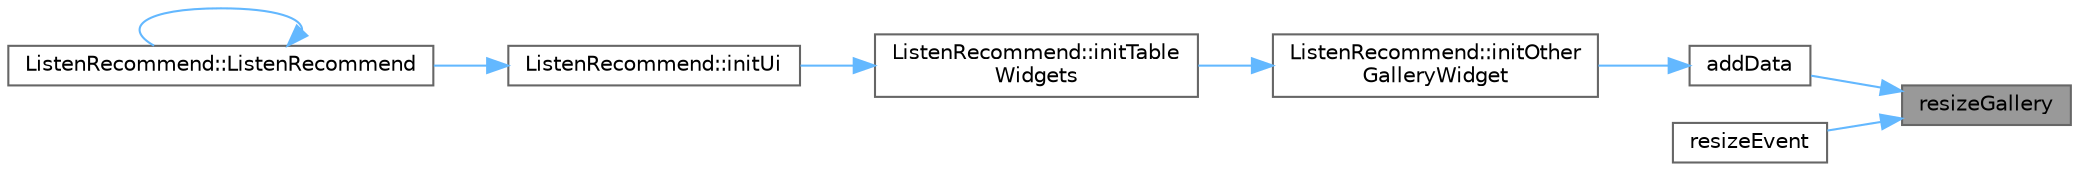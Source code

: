 digraph "resizeGallery"
{
 // LATEX_PDF_SIZE
  bgcolor="transparent";
  edge [fontname=Helvetica,fontsize=10,labelfontname=Helvetica,labelfontsize=10];
  node [fontname=Helvetica,fontsize=10,shape=box,height=0.2,width=0.4];
  rankdir="RL";
  Node1 [id="Node000001",label="resizeGallery",height=0.2,width=0.4,color="gray40", fillcolor="grey60", style="filled", fontcolor="black",tooltip="调整画廊布局"];
  Node1 -> Node2 [id="edge1_Node000001_Node000002",dir="back",color="steelblue1",style="solid",tooltip=" "];
  Node2 [id="Node000002",label="addData",height=0.2,width=0.4,color="grey40", fillcolor="white", style="filled",URL="$class_gallery_widget.html#a1b13e44c140af2d138baad92e751b413",tooltip="添加照片卡片数据"];
  Node2 -> Node3 [id="edge2_Node000002_Node000003",dir="back",color="steelblue1",style="solid",tooltip=" "];
  Node3 [id="Node000003",label="ListenRecommend::initOther\lGalleryWidget",height=0.2,width=0.4,color="grey40", fillcolor="white", style="filled",URL="$class_listen_recommend.html#a95a991169c83590b1eb0132626c7ecb3",tooltip="初始化其他分类画廊"];
  Node3 -> Node4 [id="edge3_Node000003_Node000004",dir="back",color="steelblue1",style="solid",tooltip=" "];
  Node4 [id="Node000004",label="ListenRecommend::initTable\lWidgets",height=0.2,width=0.4,color="grey40", fillcolor="white", style="filled",URL="$class_listen_recommend.html#a9917a30d9178a4353dfb73248b253fac",tooltip="初始化表格控件"];
  Node4 -> Node5 [id="edge4_Node000004_Node000005",dir="back",color="steelblue1",style="solid",tooltip=" "];
  Node5 [id="Node000005",label="ListenRecommend::initUi",height=0.2,width=0.4,color="grey40", fillcolor="white", style="filled",URL="$class_listen_recommend.html#afba6e95967cc3eb25fd518f7bde6ec04",tooltip="初始化界面"];
  Node5 -> Node6 [id="edge5_Node000005_Node000006",dir="back",color="steelblue1",style="solid",tooltip=" "];
  Node6 [id="Node000006",label="ListenRecommend::ListenRecommend",height=0.2,width=0.4,color="grey40", fillcolor="white", style="filled",URL="$class_listen_recommend.html#a921db3540ce943917c8fffc98a9df10f",tooltip="构造函数，初始化推荐界面"];
  Node6 -> Node6 [id="edge6_Node000006_Node000006",dir="back",color="steelblue1",style="solid",tooltip=" "];
  Node1 -> Node7 [id="edge7_Node000001_Node000007",dir="back",color="steelblue1",style="solid",tooltip=" "];
  Node7 [id="Node000007",label="resizeEvent",height=0.2,width=0.4,color="grey40", fillcolor="white", style="filled",URL="$class_gallery_widget.html#a9a27ed4ceb22d2a19bdb88ed785085a1",tooltip="调整大小事件，重新布局画廊"];
}
